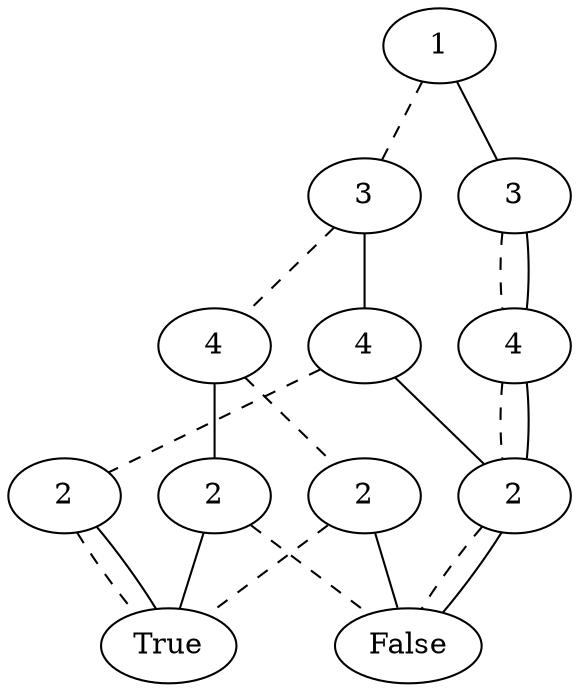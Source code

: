 graph compressed_tree_2 {
	140569657100608 [label=1]
	140569657130384 [label=3]
	140569657100608 -- 140569657130384 [style=dashed]
	140569657129472 [label=4]
	140569657130384 -- 140569657129472 [style=dashed]
	140569657127216 [label=2]
	140569657129472 -- 140569657127216 [style=dashed]
	140569657128032 [label=True]
	140569657127216 -- 140569657128032 [style=dashed]
	140569657128800 [label=False]
	140569657127216 -- 140569657128800
	140569657101904 [label=2]
	140569657129472 -- 140569657101904
	140569657101904 -- 140569657128800 [style=dashed]
	140569657101904 -- 140569657128032
	140569657101856 [label=4]
	140569657130384 -- 140569657101856
	140569656754336 [label=2]
	140569657101856 -- 140569656754336 [style=dashed]
	140569656754336 -- 140569657128032 [style=dashed]
	140569656754336 -- 140569657128032
	140569656754768 [label=2]
	140569657101856 -- 140569656754768
	140569656754768 -- 140569657128800 [style=dashed]
	140569656754768 -- 140569657128800
	140569656754240 [label=3]
	140569657100608 -- 140569656754240
	140569656755296 [label=4]
	140569656754240 -- 140569656755296 [style=dashed]
	140569656755296 -- 140569656754768 [style=dashed]
	140569656755296 -- 140569656754768
	140569656754240 -- 140569656755296
}
